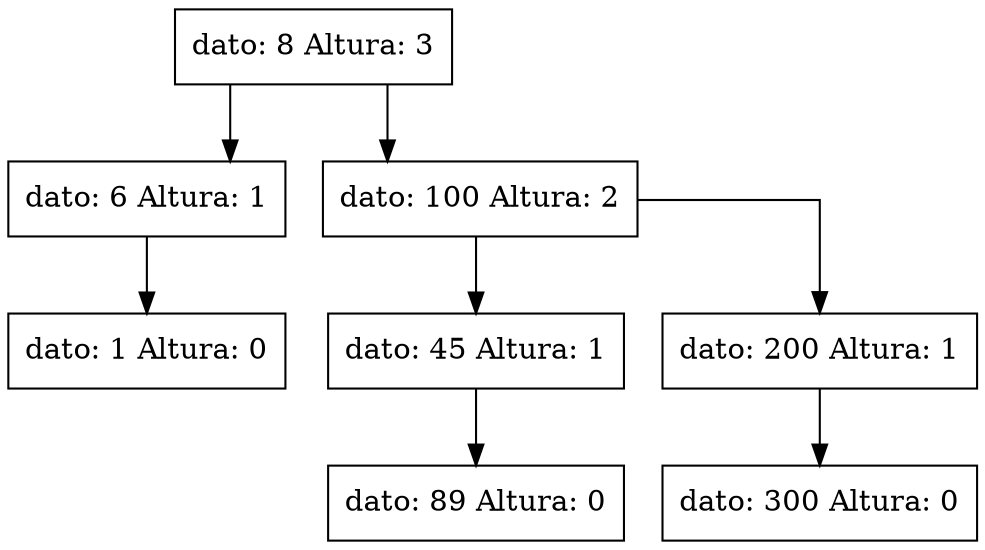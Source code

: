 digraph G { node[shape = box;] concentrate=true; graph[splines = ortho]; nodo8[shape = record label = "{dato: 8  Altura: 3}"]nodo8
nodo6[shape = record label = "{dato: 6  Altura: 1}"]nodo6
nodo1[shape = record label = "{dato: 1  Altura: 0}"]nodo1
nodo100[shape = record label = "{dato: 100  Altura: 2}"]nodo100
nodo45[shape = record label = "{dato: 45  Altura: 1}"]nodo45
nodo89[shape = record label = "{dato: 89  Altura: 0}"]nodo89
nodo200[shape = record label = "{dato: 200  Altura: 1}"]nodo200
nodo300[shape = record label = "{dato: 300  Altura: 0}"]nodo300
nodo8->nodo100
nodo8->nodo6
nodo6->nodo1
nodo100->nodo200
nodo100->nodo45
nodo45->nodo89
nodo200->nodo300
}